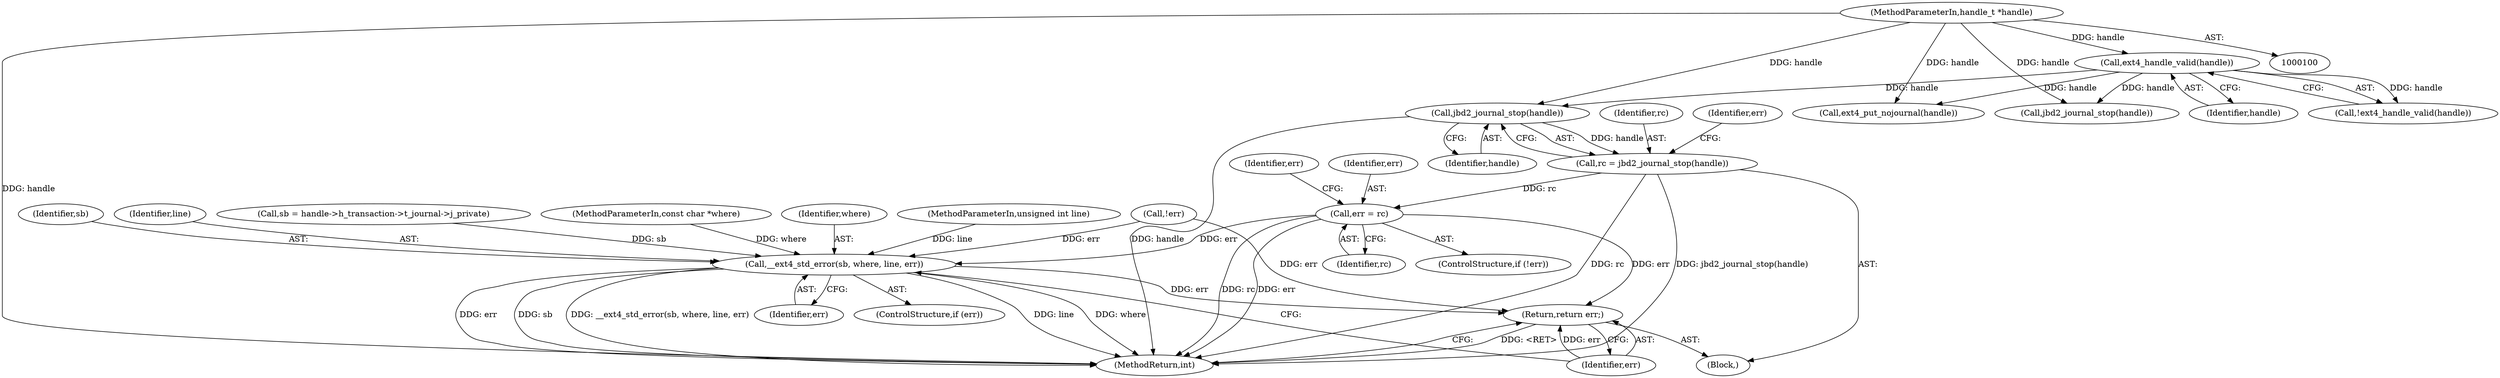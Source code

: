digraph "0_linux_6934da9238da947628be83635e365df41064b09b@pointer" {
"1000152" [label="(Call,jbd2_journal_stop(handle))"];
"1000110" [label="(Call,ext4_handle_valid(handle))"];
"1000103" [label="(MethodParameterIn,handle_t *handle)"];
"1000150" [label="(Call,rc = jbd2_journal_stop(handle))"];
"1000157" [label="(Call,err = rc)"];
"1000162" [label="(Call,__ext4_std_error(sb, where, line, err))"];
"1000167" [label="(Return,return err;)"];
"1000110" [label="(Call,ext4_handle_valid(handle))"];
"1000159" [label="(Identifier,rc)"];
"1000113" [label="(Call,ext4_put_nojournal(handle))"];
"1000158" [label="(Identifier,err)"];
"1000166" [label="(Identifier,err)"];
"1000162" [label="(Call,__ext4_std_error(sb, where, line, err))"];
"1000169" [label="(MethodReturn,int)"];
"1000153" [label="(Identifier,handle)"];
"1000163" [label="(Identifier,sb)"];
"1000151" [label="(Identifier,rc)"];
"1000101" [label="(MethodParameterIn,const char *where)"];
"1000109" [label="(Call,!ext4_handle_valid(handle))"];
"1000160" [label="(ControlStructure,if (err))"];
"1000164" [label="(Identifier,where)"];
"1000154" [label="(ControlStructure,if (!err))"];
"1000102" [label="(MethodParameterIn,unsigned int line)"];
"1000161" [label="(Identifier,err)"];
"1000155" [label="(Call,!err)"];
"1000152" [label="(Call,jbd2_journal_stop(handle))"];
"1000111" [label="(Identifier,handle)"];
"1000157" [label="(Call,err = rc)"];
"1000165" [label="(Identifier,line)"];
"1000156" [label="(Identifier,err)"];
"1000136" [label="(Call,sb = handle->h_transaction->t_journal->j_private)"];
"1000104" [label="(Block,)"];
"1000103" [label="(MethodParameterIn,handle_t *handle)"];
"1000150" [label="(Call,rc = jbd2_journal_stop(handle))"];
"1000167" [label="(Return,return err;)"];
"1000125" [label="(Call,jbd2_journal_stop(handle))"];
"1000168" [label="(Identifier,err)"];
"1000152" -> "1000150"  [label="AST: "];
"1000152" -> "1000153"  [label="CFG: "];
"1000153" -> "1000152"  [label="AST: "];
"1000150" -> "1000152"  [label="CFG: "];
"1000152" -> "1000169"  [label="DDG: handle"];
"1000152" -> "1000150"  [label="DDG: handle"];
"1000110" -> "1000152"  [label="DDG: handle"];
"1000103" -> "1000152"  [label="DDG: handle"];
"1000110" -> "1000109"  [label="AST: "];
"1000110" -> "1000111"  [label="CFG: "];
"1000111" -> "1000110"  [label="AST: "];
"1000109" -> "1000110"  [label="CFG: "];
"1000110" -> "1000109"  [label="DDG: handle"];
"1000103" -> "1000110"  [label="DDG: handle"];
"1000110" -> "1000113"  [label="DDG: handle"];
"1000110" -> "1000125"  [label="DDG: handle"];
"1000103" -> "1000100"  [label="AST: "];
"1000103" -> "1000169"  [label="DDG: handle"];
"1000103" -> "1000113"  [label="DDG: handle"];
"1000103" -> "1000125"  [label="DDG: handle"];
"1000150" -> "1000104"  [label="AST: "];
"1000151" -> "1000150"  [label="AST: "];
"1000156" -> "1000150"  [label="CFG: "];
"1000150" -> "1000169"  [label="DDG: rc"];
"1000150" -> "1000169"  [label="DDG: jbd2_journal_stop(handle)"];
"1000150" -> "1000157"  [label="DDG: rc"];
"1000157" -> "1000154"  [label="AST: "];
"1000157" -> "1000159"  [label="CFG: "];
"1000158" -> "1000157"  [label="AST: "];
"1000159" -> "1000157"  [label="AST: "];
"1000161" -> "1000157"  [label="CFG: "];
"1000157" -> "1000169"  [label="DDG: rc"];
"1000157" -> "1000169"  [label="DDG: err"];
"1000157" -> "1000162"  [label="DDG: err"];
"1000157" -> "1000167"  [label="DDG: err"];
"1000162" -> "1000160"  [label="AST: "];
"1000162" -> "1000166"  [label="CFG: "];
"1000163" -> "1000162"  [label="AST: "];
"1000164" -> "1000162"  [label="AST: "];
"1000165" -> "1000162"  [label="AST: "];
"1000166" -> "1000162"  [label="AST: "];
"1000168" -> "1000162"  [label="CFG: "];
"1000162" -> "1000169"  [label="DDG: line"];
"1000162" -> "1000169"  [label="DDG: where"];
"1000162" -> "1000169"  [label="DDG: err"];
"1000162" -> "1000169"  [label="DDG: sb"];
"1000162" -> "1000169"  [label="DDG: __ext4_std_error(sb, where, line, err)"];
"1000136" -> "1000162"  [label="DDG: sb"];
"1000101" -> "1000162"  [label="DDG: where"];
"1000102" -> "1000162"  [label="DDG: line"];
"1000155" -> "1000162"  [label="DDG: err"];
"1000162" -> "1000167"  [label="DDG: err"];
"1000167" -> "1000104"  [label="AST: "];
"1000167" -> "1000168"  [label="CFG: "];
"1000168" -> "1000167"  [label="AST: "];
"1000169" -> "1000167"  [label="CFG: "];
"1000167" -> "1000169"  [label="DDG: <RET>"];
"1000168" -> "1000167"  [label="DDG: err"];
"1000155" -> "1000167"  [label="DDG: err"];
}
